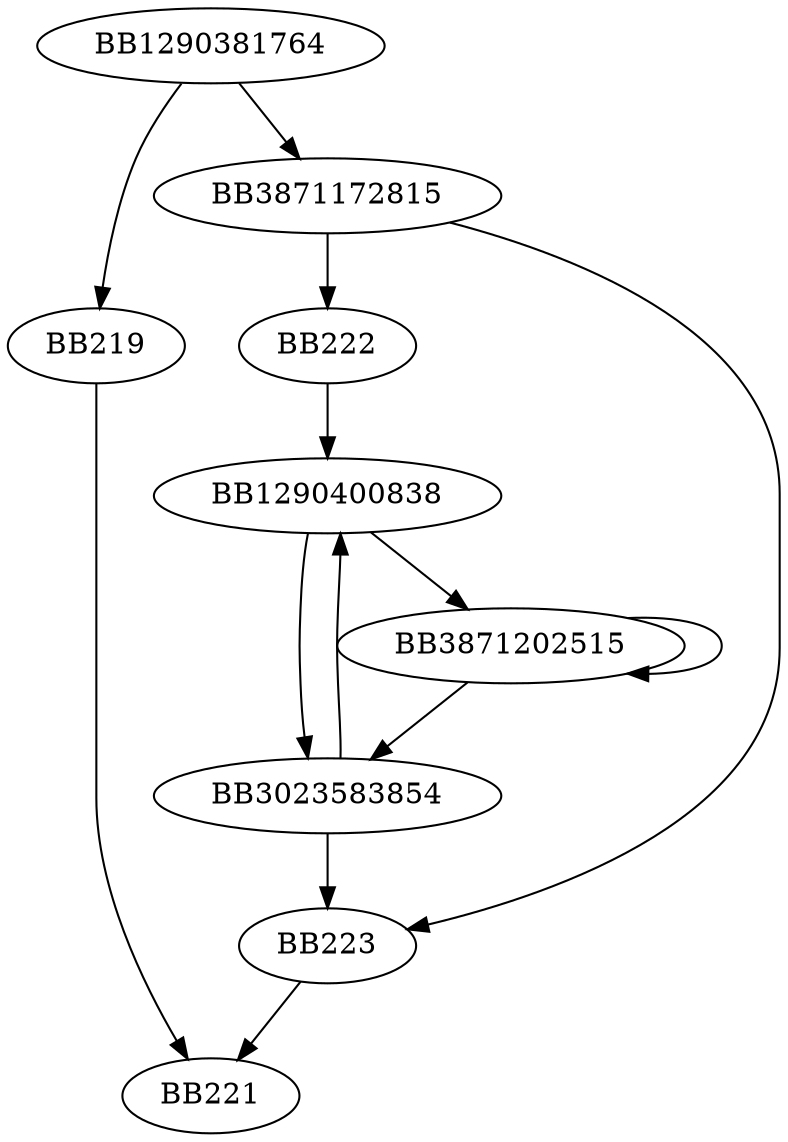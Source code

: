 digraph G{
	BB1290381764->BB219;
	BB1290381764->BB3871172815;
	BB219->BB221;
	BB3871172815->BB222;
	BB3871172815->BB223;
	BB222->BB1290400838;
	BB1290400838->BB3023583854;
	BB1290400838->BB3871202515;
	BB3871202515->BB3871202515;
	BB3871202515->BB3023583854;
	BB3023583854->BB223;
	BB3023583854->BB1290400838;
	BB223->BB221;
}
